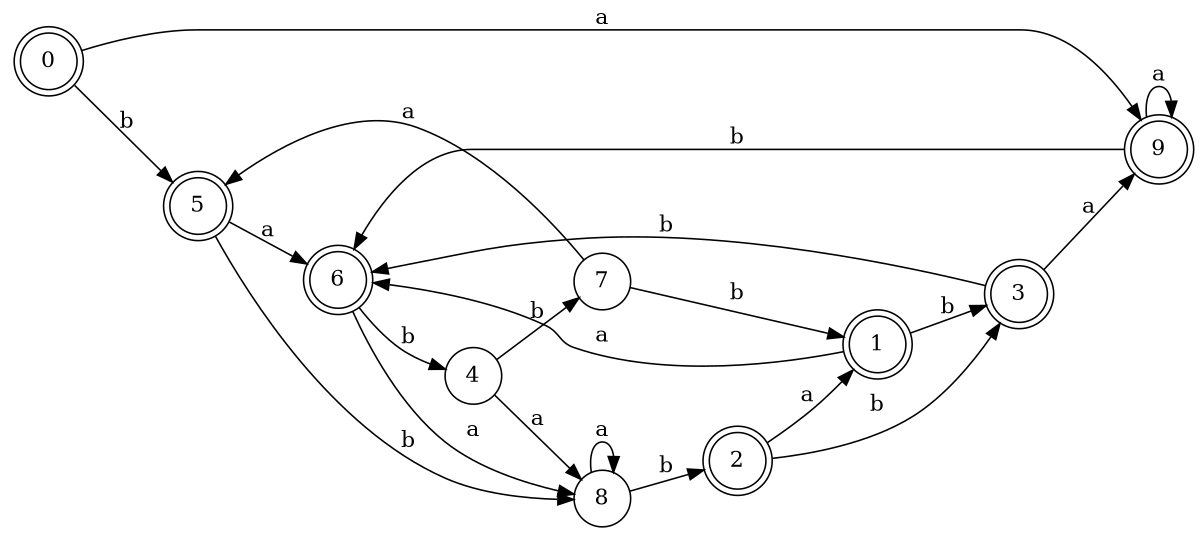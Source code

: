digraph n8_2 {
__start0 [label="" shape="none"];

rankdir=LR;
size="8,5";

s0 [style="rounded,filled", color="black", fillcolor="white" shape="doublecircle", label="0"];
s1 [style="rounded,filled", color="black", fillcolor="white" shape="doublecircle", label="1"];
s2 [style="rounded,filled", color="black", fillcolor="white" shape="doublecircle", label="2"];
s3 [style="rounded,filled", color="black", fillcolor="white" shape="doublecircle", label="3"];
s4 [style="filled", color="black", fillcolor="white" shape="circle", label="4"];
s5 [style="rounded,filled", color="black", fillcolor="white" shape="doublecircle", label="5"];
s6 [style="rounded,filled", color="black", fillcolor="white" shape="doublecircle", label="6"];
s7 [style="filled", color="black", fillcolor="white" shape="circle", label="7"];
s8 [style="filled", color="black", fillcolor="white" shape="circle", label="8"];
s9 [style="rounded,filled", color="black", fillcolor="white" shape="doublecircle", label="9"];
s0 -> s9 [label="a"];
s0 -> s5 [label="b"];
s1 -> s6 [label="a"];
s1 -> s3 [label="b"];
s2 -> s1 [label="a"];
s2 -> s3 [label="b"];
s3 -> s9 [label="a"];
s3 -> s6 [label="b"];
s4 -> s8 [label="a"];
s4 -> s7 [label="b"];
s5 -> s6 [label="a"];
s5 -> s8 [label="b"];
s6 -> s8 [label="a"];
s6 -> s4 [label="b"];
s7 -> s5 [label="a"];
s7 -> s1 [label="b"];
s8 -> s8 [label="a"];
s8 -> s2 [label="b"];
s9 -> s9 [label="a"];
s9 -> s6 [label="b"];

}